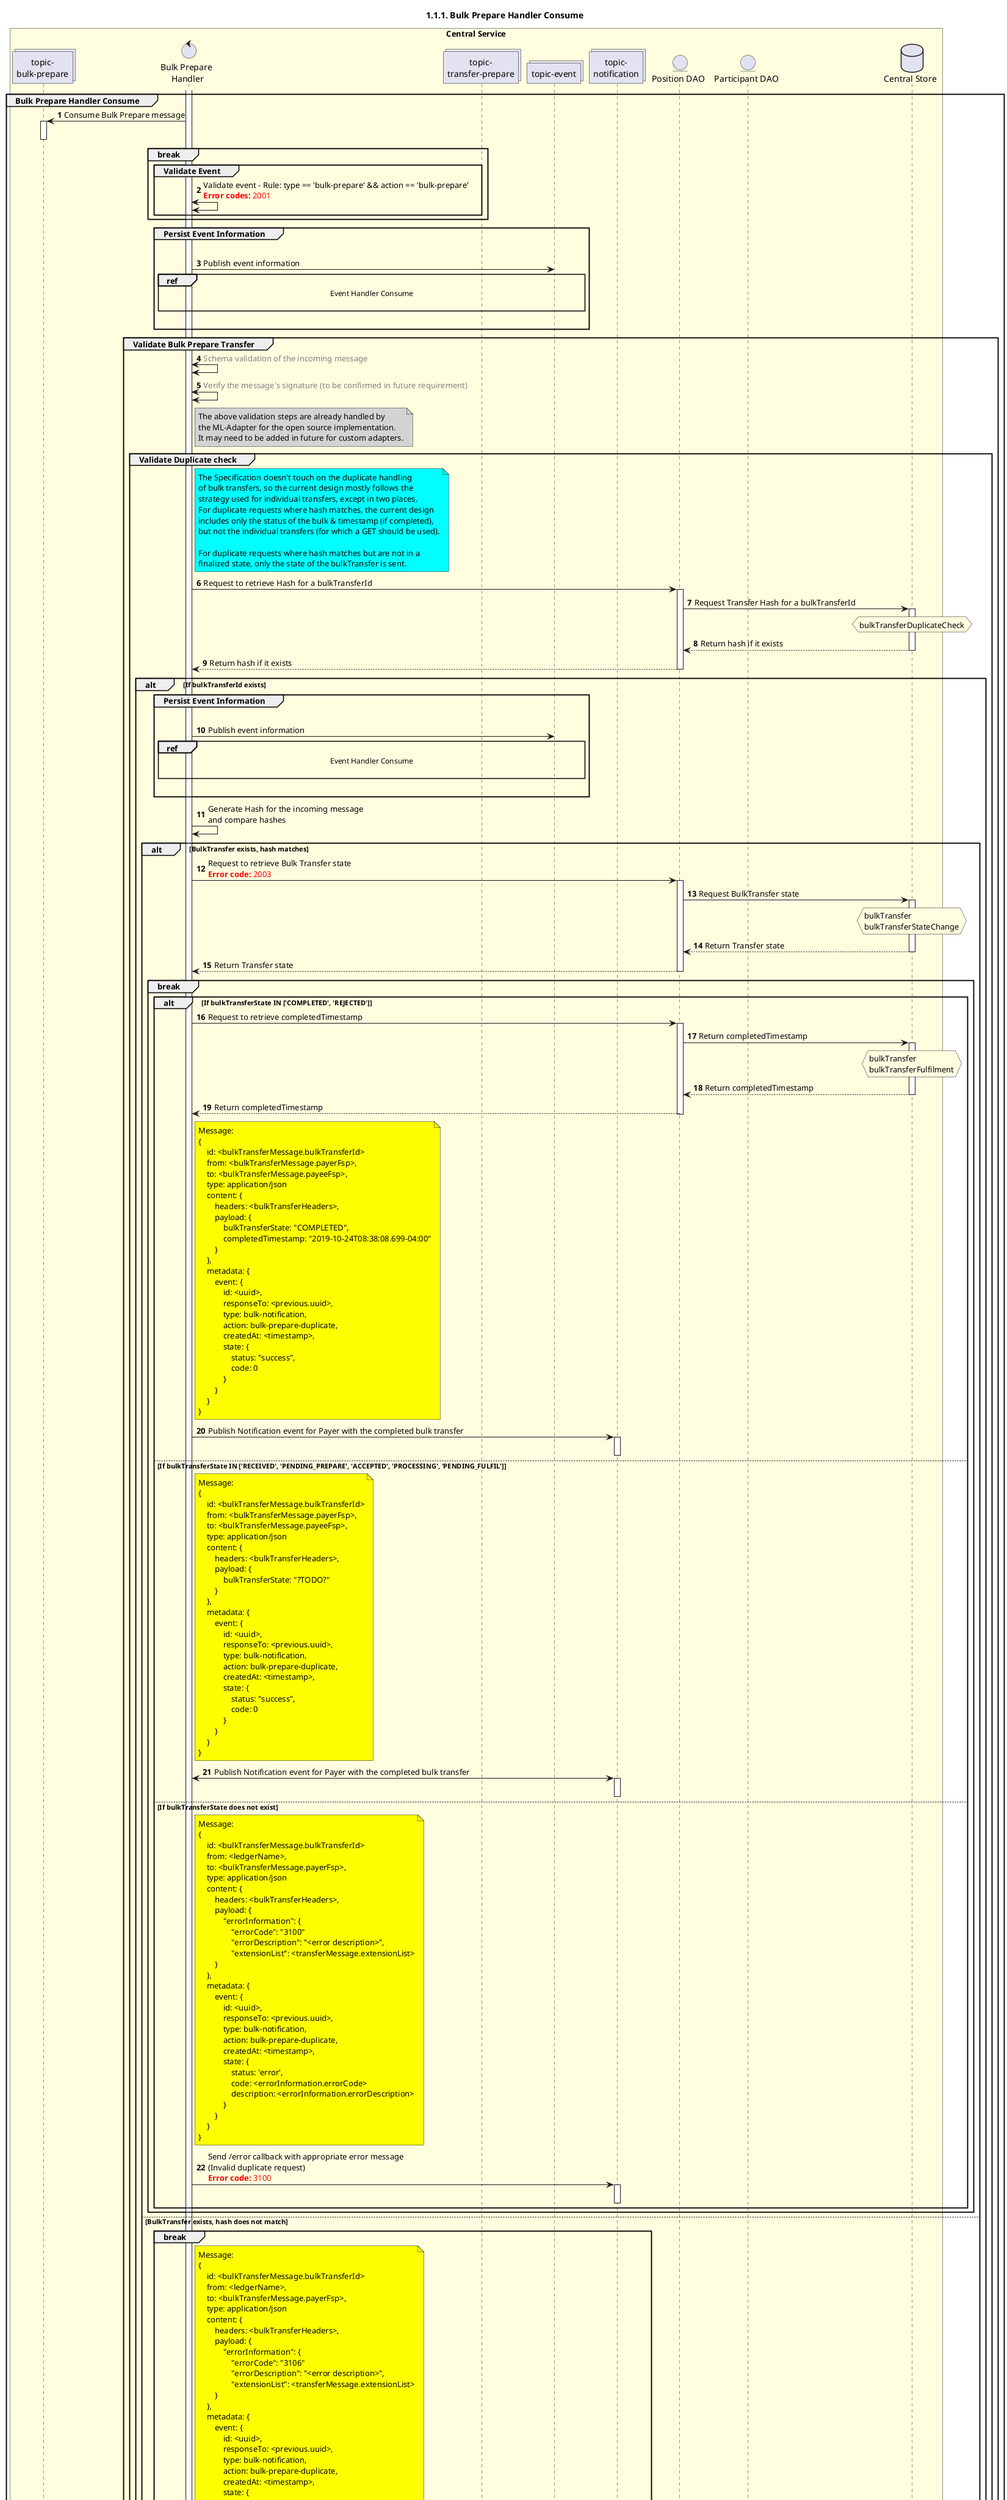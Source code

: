 /'*****
 License
 --------------
 Copyright © 2017 Bill & Melinda Gates Foundation
 The Mojaloop files are made available by the Bill & Melinda Gates Foundation under the Apache License, Version 2.0 (the "License") and you may not use these files except in compliance with the License. You may obtain a copy of the License at
 http://www.apache.org/licenses/LICENSE-2.0
 Unless required by applicable law or agreed to in writing, the Mojaloop files are distributed on an "AS IS" BASIS, WITHOUT WARRANTIES OR CONDITIONS OF ANY KIND, either express or implied. See the License for the specific language governing permissions and limitations under the License.
 Contributors
 --------------
 This is the official list of the Mojaloop project contributors for this file.
 Names of the original copyright holders (individuals or organizations)
 should be listed with a '*' in the first column. People who have
 contributed from an organization can be listed under the organization
 that actually holds the copyright for their contributions (see the
 Gates Foundation organization for an example). Those individuals should have
 their names indented and be marked with a '-'. Email address can be added
 optionally within square brackets <email>.
 * Gates Foundation
 - Name Surname <name.surname@gatesfoundation.com>

 * Samuel Kummary <sam@modusbox.com>
 --------------
 ******'/

@startuml
' declare title
title 1.1.1. Bulk Prepare Handler Consume

autonumber

' Actor Keys:
'   boundary - APIs/Interfaces, etc
'   collections - Kafka Topics
'   control - Kafka Consumers
'   entity - Database Access Objects
'   database - Database Persistance Store

' declare actors
collections "topic-\nbulk-prepare" as TOPIC_BULK_PREPARE
control "Bulk Prepare \nHandler" as BULK_PREP_HANDLER
collections "topic-\ntransfer-prepare" as TOPIC_TRANSFER_PREPARE
collections "topic-event" as TOPIC_EVENTS
collections "topic-\nnotification" as TOPIC_NOTIFICATIONS
entity "Position DAO" as POS_DAO
entity "Participant DAO" as PARTICIPANT_DAO
database "Central Store" as DB

box "Central Service" #LightYellow
    participant TOPIC_BULK_PREPARE
    participant BULK_PREP_HANDLER
    participant TOPIC_TRANSFER_PREPARE
    participant TOPIC_EVENTS
    participant TOPIC_NOTIFICATIONS
    participant POS_DAO
    participant PARTICIPANT_DAO
    participant DB
end box

' start flow
activate BULK_PREP_HANDLER
group Bulk Prepare Handler Consume
    TOPIC_BULK_PREPARE <- BULK_PREP_HANDLER: Consume Bulk Prepare message
    activate TOPIC_BULK_PREPARE
    deactivate TOPIC_BULK_PREPARE

    break
        group Validate Event
            BULK_PREP_HANDLER <-> BULK_PREP_HANDLER: Validate event - Rule: type == 'bulk-prepare' && action == 'bulk-prepare'\n<color #FF0000><b>Error codes:</b> 2001</color>
        end
    end

    group Persist Event Information
        |||
        BULK_PREP_HANDLER -> TOPIC_EVENTS: Publish event information
        ref over BULK_PREP_HANDLER, TOPIC_EVENTS :  Event Handler Consume\n
        |||
    end

    group Validate Bulk Prepare Transfer 
        BULK_PREP_HANDLER <-> BULK_PREP_HANDLER: <color #gray>Schema validation of the incoming message</color>
        BULK_PREP_HANDLER <-> BULK_PREP_HANDLER: <color #gray>Verify the message's signature (to be confirmed in future requirement)</color>
        note right of BULK_PREP_HANDLER #lightgrey
            The above validation steps are already handled by
            the ML-Adapter for the open source implementation.
            It may need to be added in future for custom adapters.
        end note
        group Validate Duplicate check
            note right of BULK_PREP_HANDLER #Cyan
                The Specification doesn't touch on the duplicate handling
                of bulk transfers, so the current design mostly follows the
                strategy used for individual transfers, except in two places.
                For duplicate requests where hash matches, the current design
                includes only the status of the bulk & timestamp (if completed),
                but not the individual transfers (for which a GET should be used).

                For duplicate requests where hash matches but are not in a
                finalized state, only the state of the bulkTransfer is sent.
            end note
            BULK_PREP_HANDLER -> POS_DAO: Request to retrieve Hash for a bulkTransferId
            activate POS_DAO
            POS_DAO -> DB: Request Transfer Hash for a bulkTransferId
            activate DB
            hnote over DB #lightyellow
                bulkTransferDuplicateCheck
            end note
            POS_DAO <-- DB: Return hash if it exists
            deactivate DB
            BULK_PREP_HANDLER <-- POS_DAO: Return hash if it exists
            deactivate POS_DAO

            alt If bulkTransferId exists
                group Persist Event Information
                    |||
                    BULK_PREP_HANDLER -> TOPIC_EVENTS: Publish event information
                    ref over BULK_PREP_HANDLER, TOPIC_EVENTS :  Event Handler Consume\n
                    |||
                end
                BULK_PREP_HANDLER -> BULK_PREP_HANDLER: Generate Hash for the incoming message \nand compare hashes

                alt BulkTransfer exists, hash matches    
                    BULK_PREP_HANDLER -> POS_DAO: Request to retrieve Bulk Transfer state \n<color #FF0000><b>Error code:</b> 2003</color>
                    activate POS_DAO
                    POS_DAO -> DB: Request BulkTransfer state
                    hnote over DB #lightyellow
                        bulkTransfer
                        bulkTransferStateChange
                    end note
                    activate DB
                    POS_DAO <-- DB: Return Transfer state
                    deactivate DB
                    POS_DAO --> BULK_PREP_HANDLER: Return Transfer state
                    deactivate POS_DAO
                    break
                        alt If bulkTransferState IN ['COMPLETED', 'REJECTED']
                            BULK_PREP_HANDLER -> POS_DAO: Request to retrieve completedTimestamp
                            activate POS_DAO
                            POS_DAO -> DB: Return completedTimestamp
                            activate DB
                            hnote over DB #lightyellow
                                bulkTransfer
                                bulkTransferFulfilment
                            end note
                            POS_DAO <-- DB: Return completedTimestamp
                            deactivate DB
                            BULK_PREP_HANDLER <-- POS_DAO: Return completedTimestamp
                            deactivate POS_DAO
                            ' loop for each individual transfer in the bulk
                            '     BULK_PREP_HANDLER -> POS_DAO: Request to retrieve fulfilment, completedTimestamp \nfor each individual transferId
                            '     activate POS_DAO
                            '     POS_DAO -> DB: Request fulfilment, \ncompletedTimestamp for the transferId
                            '     activate DB
                            '     hnote over DB #lightyellow
                            '         transfer
                            '         transferFulfilment
                            '     end note
                            '     POS_DAO <-- DB: Return fulfilment, completedTimestamp \n(if they exist) for individual transfers
                            '     deactivate DB
                            '     BULK_PREP_HANDLER <-- POS_DAO: Return fulfilment, completedTimestamp \n(if they exist) for individual transfers
                            '     deactivate POS_DAO
                            ' end
                            note right of BULK_PREP_HANDLER #yellow
                                Message:
                                {
                                    id: <bulkTransferMessage.bulkTransferId>
                                    from: <bulkTransferMessage.payerFsp>,
                                    to: <bulkTransferMessage.payeeFsp>,
                                    type: application/json
                                    content: {
                                        headers: <bulkTransferHeaders>,
                                        payload: {
                                            bulkTransferState: "COMPLETED",
                                            completedTimestamp: "2019-10-24T08:38:08.699-04:00"
                                        }
                                    },
                                    metadata: {
                                        event: {
                                            id: <uuid>,
                                            responseTo: <previous.uuid>,
                                            type: bulk-notification,
                                            action: bulk-prepare-duplicate,
                                            createdAt: <timestamp>,
                                            state: {
                                                status: "success",
                                                code: 0
                                            }
                                        }
                                    }
                                }
                            end note
                            BULK_PREP_HANDLER -> TOPIC_NOTIFICATIONS: Publish Notification event for Payer with the completed bulk transfer
                            activate TOPIC_NOTIFICATIONS
                            deactivate TOPIC_NOTIFICATIONS
                        else If bulkTransferState IN ['RECEIVED', 'PENDING_PREPARE', 'ACCEPTED', 'PROCESSING', 'PENDING_FULFIL']
                            note right of BULK_PREP_HANDLER #yellow
                                Message:
                                {
                                    id: <bulkTransferMessage.bulkTransferId>
                                    from: <bulkTransferMessage.payerFsp>,
                                    to: <bulkTransferMessage.payeeFsp>,
                                    type: application/json
                                    content: {
                                        headers: <bulkTransferHeaders>,
                                        payload: {
                                            bulkTransferState: "?TODO?"
                                        }
                                    },
                                    metadata: {
                                        event: {
                                            id: <uuid>,
                                            responseTo: <previous.uuid>,
                                            type: bulk-notification,
                                            action: bulk-prepare-duplicate,
                                            createdAt: <timestamp>,
                                            state: {
                                                status: "success",
                                                code: 0
                                            }
                                        }
                                    }
                                }
                            end note
                            BULK_PREP_HANDLER <-> TOPIC_NOTIFICATIONS: Publish Notification event for Payer with the completed bulk transfer
                            activate TOPIC_NOTIFICATIONS
                            deactivate TOPIC_NOTIFICATIONS
                        else If bulkTransferState does not exist
                            note right of BULK_PREP_HANDLER #yellow
                                Message:
                                {
                                    id: <bulkTransferMessage.bulkTransferId>
                                    from: <ledgerName>,
                                    to: <bulkTransferMessage.payerFsp>,
                                    type: application/json
                                    content: {
                                        headers: <bulkTransferHeaders>,
                                        payload: {
                                            "errorInformation": {
                                                "errorCode": "3100"
                                                "errorDescription": "<error description>",
                                                "extensionList": <transferMessage.extensionList>
                                        }
                                    },
                                    metadata: {
                                        event: {
                                            id: <uuid>,
                                            responseTo: <previous.uuid>,
                                            type: bulk-notification,
                                            action: bulk-prepare-duplicate,
                                            createdAt: <timestamp>,
                                            state: {
                                                status: 'error',
                                                code: <errorInformation.errorCode>
                                                description: <errorInformation.errorDescription>
                                            }
                                        }
                                    }
                                }
                            end note
                            BULK_PREP_HANDLER -> TOPIC_NOTIFICATIONS: Send /error callback with appropriate error message\n(Invalid duplicate request)\n<color #FF0000><b>Error code:</b> 3100</color>
                            activate TOPIC_NOTIFICATIONS
                            deactivate TOPIC_NOTIFICATIONS
                        end
                    end
                else BulkTransfer exists, hash does not match
                    break
                        note right of BULK_PREP_HANDLER #yellow
                                Message:
                                {
                                    id: <bulkTransferMessage.bulkTransferId>
                                    from: <ledgerName>,
                                    to: <bulkTransferMessage.payerFsp>,
                                    type: application/json
                                    content: {
                                        headers: <bulkTransferHeaders>,
                                        payload: {
                                            "errorInformation": {
                                                "errorCode": "3106"
                                                "errorDescription": "<error description>",
                                                "extensionList": <transferMessage.extensionList>
                                        }
                                    },
                                    metadata: {
                                        event: {
                                            id: <uuid>,
                                            responseTo: <previous.uuid>,
                                            type: bulk-notification,
                                            action: bulk-prepare-duplicate,
                                            createdAt: <timestamp>,
                                            state: {
                                                status: 'error',
                                                code: <errorInformation.errorCode>
                                                description: <errorInformation.errorDescription>
                                            }
                                        }
                                    }
                                }
                            end note
                        BULK_PREP_HANDLER -> TOPIC_NOTIFICATIONS: Publish Notification (failure) event for Payer\n<color #FF0000><b>Error codes:</b> 3106</color>
                        activate TOPIC_NOTIFICATIONS
                        deactivate TOPIC_NOTIFICATIONS
                    end
                end

            else If bulkTransferId does NOT exist
                BULK_PREP_HANDLER -> POS_DAO: Request to persist Transfer Hash \n<color #FF0000><b>Error code:</b> 2003</color>
                activate POS_DAO
                POS_DAO -> DB: Persist Bulk Transfer message hash
                hnote over DB #lightyellow
                    bulkTransferDuplicateCheck
                end note
                activate DB
                deactivate DB
                POS_DAO --> BULK_PREP_HANDLER: Return success
                deactivate POS_DAO
            end
            deactivate POS_DAO
            
        end

        group Validate Payer
            BULK_PREP_HANDLER -> PARTICIPANT_DAO: Request to retrieve Payer Participant details (if it exists)
            activate PARTICIPANT_DAO
            PARTICIPANT_DAO -> DB: Request Participant details
            hnote over DB #lightyellow
                participant
                participantCurrency
            end note
            activate DB
            PARTICIPANT_DAO <-- DB: Return Participant details if it exists
            deactivate DB
            PARTICIPANT_DAO --> BULK_PREP_HANDLER: Return Participant details if it exists
            deactivate PARTICIPANT_DAO
            BULK_PREP_HANDLER <-> BULK_PREP_HANDLER: Validate Payer\n<color #FF0000><b>Error codes:</b> 3202</color>
        end
        group Validate Payee
            BULK_PREP_HANDLER -> PARTICIPANT_DAO: Request to retrieve Payee Participant details (if it exists)
            activate PARTICIPANT_DAO
            PARTICIPANT_DAO -> DB: Request Participant details
            hnote over DB #lightyellow
                participant
                participantCurrency
            end note
            activate DB
            PARTICIPANT_DAO <-- DB: Return Participant details if it exists
            deactivate DB
            PARTICIPANT_DAO --> BULK_PREP_HANDLER: Return Participant details if it exists
            deactivate PARTICIPANT_DAO
            BULK_PREP_HANDLER <-> BULK_PREP_HANDLER: Validate Payee\n<color #FF0000><b>Error codes:</b> 3203</color>
        end
        BULK_PREP_HANDLER <-> BULK_PREP_HANDLER: Validate crypto-condition\n<color #FF0000><b>Error codes:</b> 3100</color>
        
        alt Validate Bulk Prepare Transfer (success)
            group Persist Bulk Transfer State (with bulkTransferState='RECEIVED')
                BULK_PREP_HANDLER -> POS_DAO: Request to persist bulk transfer\n<color #FF0000><b>Error codes:</b> 2003</color>
                activate POS_DAO
                POS_DAO -> DB: Persist bulkTransfer
                hnote over DB #lightyellow
                    bulkTransfer
                    bulkTransferParticipant
                    bulkTransferStateChange
                    bulkTransferExtension
                    bulkTransferAssociation
                end note
                activate DB
                deactivate DB
                POS_DAO --> BULK_PREP_HANDLER: Return success
                deactivate POS_DAO
            end
        else Validate Bulk Prepare Transfer (failure)
            group Persist Bulk Transfer State (with bulkTransferState='INVALID') (Introducing a new status INVALID to mark these entries)
                BULK_PREP_HANDLER -> POS_DAO: Request to persist bulk transfer\n(when Payee/Payer/crypto-condition validation fails)\n<color #FF0000><b>Error codes:</b> 2003</color>
                activate POS_DAO
                POS_DAO -> DB: Persist transfer
                hnote over DB #lightyellow
                    bulkTransfer
                    bulkTransferParticipant
                    bulkTransferStateChange
                    bulkTransferExtension
                    bulkTransferError
                    bulkTransferAssociation
                end note
                activate DB
                deactivate DB
                POS_DAO --> BULK_PREP_HANDLER: Return success
                deactivate POS_DAO
            end
        end

    end
    alt Validate Bulk Prepare Transfer (success)
        BULK_PREP_HANDLER -> BULK_PREP_HANDLER: Break down the bulk into individual transfers\n<color #FF0000><b>Error codes:</b> 2003</color>
        note right of BULK_PREP_HANDLER #lightgrey
            Add elements such as Expiry time, Payer FSP, Payee FSP, etc. to each
            transfer to make their format similar to a single transfer
        end note
        loop for every individual transfer in the bulk
            group Insert Bulk Transfer Association (with bulkProcessingState='RECEIVED')
                BULK_PREP_HANDLER -> POS_DAO: Request to persist bulk transfer association\n<color #FF0000><b>Error codes:</b> 2003</color>
                activate POS_DAO
                POS_DAO -> DB: Insert bulkTransferAssociation
                hnote over DB #lightyellow
                    bulkTransferAssociation
                end note
                activate DB
                deactivate DB
                POS_DAO --> BULK_PREP_HANDLER: Return success
                deactivate POS_DAO
            end

            note right of BULK_PREP_HANDLER #yellow
                Message:
                {
                    id: <transferMessage.transferId>
                    from: <transferMessage.payerFsp>,
                    to: <transferMessage.payeeFsp>,
                    type: application/json
                    content: {
                        headers: <transferHeaders>,
                        payload: <transferMessage>
                    },
                    metadata: {
                        event: {
                            id: <uuid>,
                            responseTo: <previous.uuid>,
                            type: bulk-prepare,
                            action: prepare,
                            createdAt: <timestamp>,
                            state: {
                                status: "success",
                                code: 0
                            }
                        }
                    }
                }
            end note
            BULK_PREP_HANDLER -> TOPIC_TRANSFER_PREPARE: Route & Publish Prepare event to the Payer for the Individual Transfer\n<color #FF0000><b>Error codes:</b> 2003</color>
            activate TOPIC_TRANSFER_PREPARE
            deactivate TOPIC_TRANSFER_PREPARE
        end
    else Validate Bulk Prepare Transfer (failure)
        note right of BULK_PREP_HANDLER #yellow
            Message:
            {
                id: <bulkTransferMessage.bulkTransferId>
                from: <ledgerName>,
                to: <bulkTransferMessage.payerFsp>,
                type: application/json
                content: {
                    headers: <bulkTransferHeaders>,
                    payload: {
                        "errorInformation": {
                            "errorCode": <possible codes: [2003, 3100, 3105, 3106, 3202, 3203, 3300, 3301]>
                            "errorDescription": "<refer to section 7.6 for description>",
                            "extensionList": <transferMessage.extensionList>
                    }
                },
                metadata: {
                    event: {
                        id: <uuid>,
                        responseTo: <previous.uuid>,
                        type: bulk-notification,
                        action: bulk-abort,
                        createdAt: <timestamp>,
                        state: {
                            status: 'error',
                            code: <errorInformation.errorCode>
                            description: <errorInformation.errorDescription>
                        }
                    }
                }
            }
        end note
        BULK_PREP_HANDLER -> TOPIC_NOTIFICATIONS: Publish Notification (failure) event for Payer\n<color #FF0000><b>Error codes:</b> 2003</color>
        activate TOPIC_NOTIFICATIONS
        deactivate TOPIC_NOTIFICATIONS
    end
end
deactivate BULK_PREP_HANDLER
@enduml

